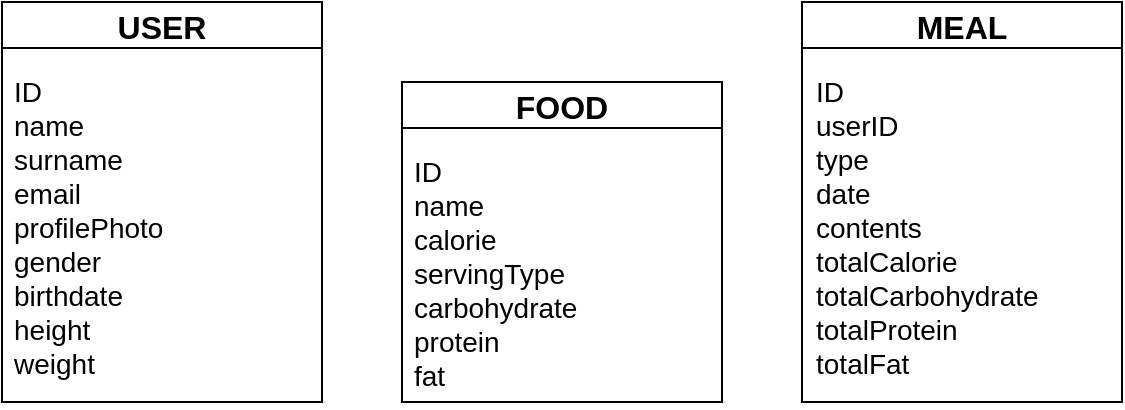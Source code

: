 <mxfile version="13.10.6" type="github">
  <diagram id="bkKQT7h9eewYssHF2xtN" name="Page-1">
    <mxGraphModel dx="946" dy="687" grid="1" gridSize="10" guides="1" tooltips="1" connect="1" arrows="1" fold="1" page="1" pageScale="1" pageWidth="827" pageHeight="1169" math="0" shadow="0">
      <root>
        <mxCell id="0" />
        <mxCell id="1" parent="0" />
        <mxCell id="YI6YxUA8oTtEPvSfXxos-6" value="USER" style="swimlane;fontSize=16;" vertex="1" parent="1">
          <mxGeometry x="120" y="80" width="160" height="200" as="geometry">
            <mxRectangle x="320" y="200" width="90" height="23" as="alternateBounds" />
          </mxGeometry>
        </mxCell>
        <mxCell id="YI6YxUA8oTtEPvSfXxos-7" value="ID&#xa;name&#xa;surname &#xa;email &#xa;profilePhoto&#xa;gender&#xa;birthdate&#xa;height &#xa;weight&#xa;" style="text;strokeColor=none;fillColor=none;align=left;verticalAlign=top;spacingLeft=4;spacingRight=4;overflow=hidden;rotatable=0;points=[[0,0.5],[1,0.5]];portConstraint=eastwest;fontSize=14;" vertex="1" parent="YI6YxUA8oTtEPvSfXxos-6">
          <mxGeometry y="30" width="160" height="160" as="geometry" />
        </mxCell>
        <mxCell id="YI6YxUA8oTtEPvSfXxos-8" value="FOOD" style="swimlane;fontSize=16;" vertex="1" parent="1">
          <mxGeometry x="320" y="120" width="160" height="160" as="geometry">
            <mxRectangle x="320" y="200" width="90" height="23" as="alternateBounds" />
          </mxGeometry>
        </mxCell>
        <mxCell id="YI6YxUA8oTtEPvSfXxos-9" value="ID&#xa;name&#xa;calorie&#xa;servingType&#xa;carbohydrate &#xa;protein &#xa;fat" style="text;strokeColor=none;fillColor=none;align=left;verticalAlign=top;spacingLeft=4;spacingRight=4;overflow=hidden;rotatable=0;points=[[0,0.5],[1,0.5]];portConstraint=eastwest;fontSize=14;" vertex="1" parent="YI6YxUA8oTtEPvSfXxos-8">
          <mxGeometry y="30" width="160" height="130" as="geometry" />
        </mxCell>
        <mxCell id="YI6YxUA8oTtEPvSfXxos-10" value="MEAL" style="swimlane;fontSize=16;" vertex="1" parent="1">
          <mxGeometry x="520" y="80" width="160" height="200" as="geometry">
            <mxRectangle x="320" y="200" width="90" height="23" as="alternateBounds" />
          </mxGeometry>
        </mxCell>
        <mxCell id="YI6YxUA8oTtEPvSfXxos-11" value="ID&#xa;userID &#xa;type&#xa;date&#xa;contents&#xa;totalCalorie&#xa;totalCarbohydrate &#xa;totalProtein &#xa;totalFat&#xa;" style="text;strokeColor=none;fillColor=none;align=left;verticalAlign=top;spacingLeft=4;spacingRight=4;overflow=hidden;rotatable=0;points=[[0,0.5],[1,0.5]];portConstraint=eastwest;fontSize=14;" vertex="1" parent="YI6YxUA8oTtEPvSfXxos-10">
          <mxGeometry x="1" y="30" width="159" height="170" as="geometry" />
        </mxCell>
      </root>
    </mxGraphModel>
  </diagram>
</mxfile>
